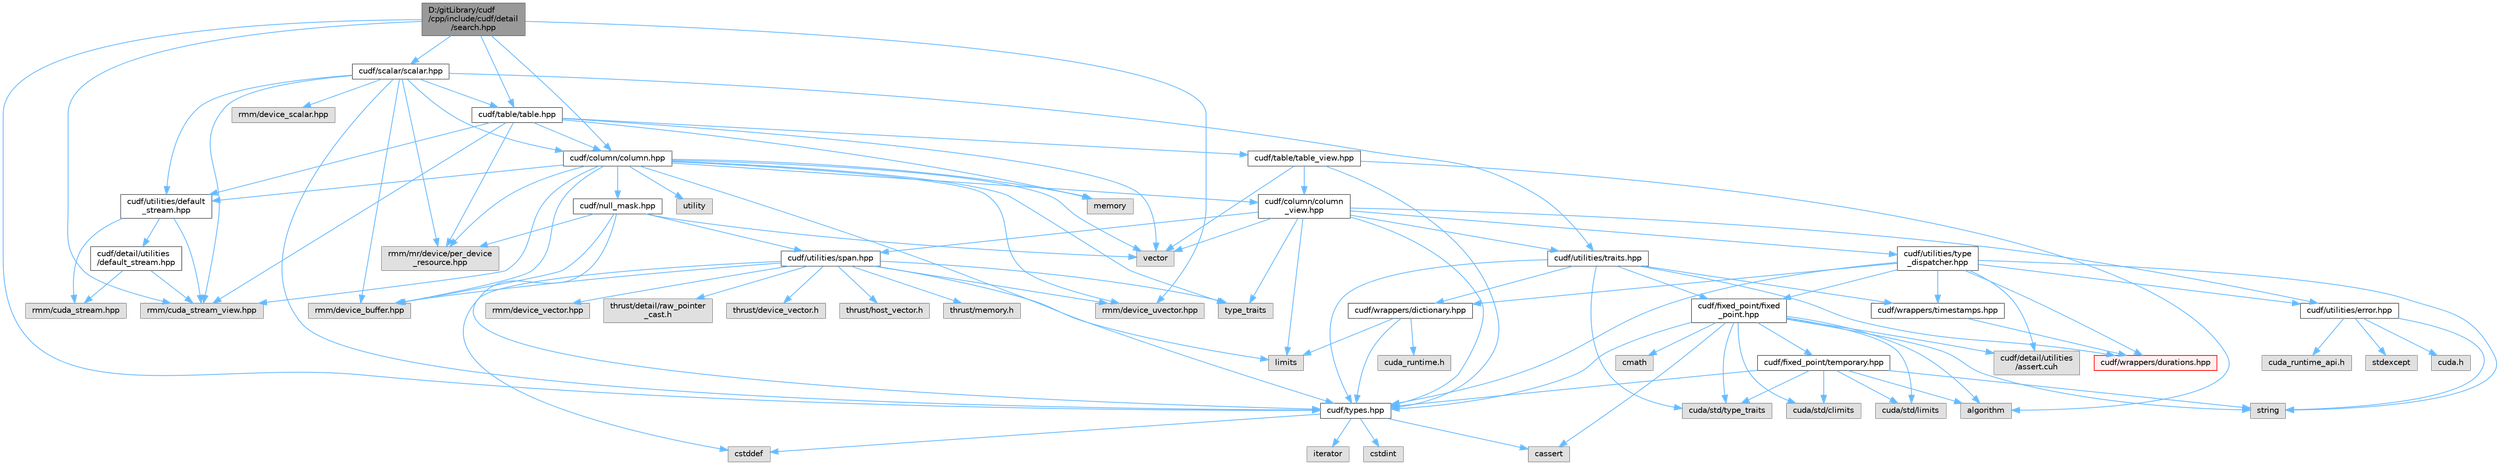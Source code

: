 digraph "D:/gitLibrary/cudf/cpp/include/cudf/detail/search.hpp"
{
 // LATEX_PDF_SIZE
  bgcolor="transparent";
  edge [fontname=Helvetica,fontsize=10,labelfontname=Helvetica,labelfontsize=10];
  node [fontname=Helvetica,fontsize=10,shape=box,height=0.2,width=0.4];
  Node1 [id="Node000001",label="D:/gitLibrary/cudf\l/cpp/include/cudf/detail\l/search.hpp",height=0.2,width=0.4,color="gray40", fillcolor="grey60", style="filled", fontcolor="black",tooltip=" "];
  Node1 -> Node2 [id="edge109_Node000001_Node000002",color="steelblue1",style="solid",tooltip=" "];
  Node2 [id="Node000002",label="cudf/column/column.hpp",height=0.2,width=0.4,color="grey40", fillcolor="white", style="filled",URL="$column_8hpp.html",tooltip="Class definition for cudf::column"];
  Node2 -> Node3 [id="edge110_Node000002_Node000003",color="steelblue1",style="solid",tooltip=" "];
  Node3 [id="Node000003",label="cudf/column/column\l_view.hpp",height=0.2,width=0.4,color="grey40", fillcolor="white", style="filled",URL="$column__view_8hpp.html",tooltip="column view class definitions"];
  Node3 -> Node4 [id="edge111_Node000003_Node000004",color="steelblue1",style="solid",tooltip=" "];
  Node4 [id="Node000004",label="cudf/types.hpp",height=0.2,width=0.4,color="grey40", fillcolor="white", style="filled",URL="$types_8hpp.html",tooltip="Type declarations for libcudf."];
  Node4 -> Node5 [id="edge112_Node000004_Node000005",color="steelblue1",style="solid",tooltip=" "];
  Node5 [id="Node000005",label="cassert",height=0.2,width=0.4,color="grey60", fillcolor="#E0E0E0", style="filled",tooltip=" "];
  Node4 -> Node6 [id="edge113_Node000004_Node000006",color="steelblue1",style="solid",tooltip=" "];
  Node6 [id="Node000006",label="cstddef",height=0.2,width=0.4,color="grey60", fillcolor="#E0E0E0", style="filled",tooltip=" "];
  Node4 -> Node7 [id="edge114_Node000004_Node000007",color="steelblue1",style="solid",tooltip=" "];
  Node7 [id="Node000007",label="cstdint",height=0.2,width=0.4,color="grey60", fillcolor="#E0E0E0", style="filled",tooltip=" "];
  Node4 -> Node8 [id="edge115_Node000004_Node000008",color="steelblue1",style="solid",tooltip=" "];
  Node8 [id="Node000008",label="iterator",height=0.2,width=0.4,color="grey60", fillcolor="#E0E0E0", style="filled",tooltip=" "];
  Node3 -> Node9 [id="edge116_Node000003_Node000009",color="steelblue1",style="solid",tooltip=" "];
  Node9 [id="Node000009",label="cudf/utilities/error.hpp",height=0.2,width=0.4,color="grey40", fillcolor="white", style="filled",URL="$error_8hpp.html",tooltip=" "];
  Node9 -> Node10 [id="edge117_Node000009_Node000010",color="steelblue1",style="solid",tooltip=" "];
  Node10 [id="Node000010",label="cuda.h",height=0.2,width=0.4,color="grey60", fillcolor="#E0E0E0", style="filled",tooltip=" "];
  Node9 -> Node11 [id="edge118_Node000009_Node000011",color="steelblue1",style="solid",tooltip=" "];
  Node11 [id="Node000011",label="cuda_runtime_api.h",height=0.2,width=0.4,color="grey60", fillcolor="#E0E0E0", style="filled",tooltip=" "];
  Node9 -> Node12 [id="edge119_Node000009_Node000012",color="steelblue1",style="solid",tooltip=" "];
  Node12 [id="Node000012",label="stdexcept",height=0.2,width=0.4,color="grey60", fillcolor="#E0E0E0", style="filled",tooltip=" "];
  Node9 -> Node13 [id="edge120_Node000009_Node000013",color="steelblue1",style="solid",tooltip=" "];
  Node13 [id="Node000013",label="string",height=0.2,width=0.4,color="grey60", fillcolor="#E0E0E0", style="filled",tooltip=" "];
  Node3 -> Node14 [id="edge121_Node000003_Node000014",color="steelblue1",style="solid",tooltip=" "];
  Node14 [id="Node000014",label="cudf/utilities/span.hpp",height=0.2,width=0.4,color="grey40", fillcolor="white", style="filled",URL="$span_8hpp.html",tooltip=" "];
  Node14 -> Node15 [id="edge122_Node000014_Node000015",color="steelblue1",style="solid",tooltip=" "];
  Node15 [id="Node000015",label="rmm/device_buffer.hpp",height=0.2,width=0.4,color="grey60", fillcolor="#E0E0E0", style="filled",tooltip=" "];
  Node14 -> Node16 [id="edge123_Node000014_Node000016",color="steelblue1",style="solid",tooltip=" "];
  Node16 [id="Node000016",label="rmm/device_uvector.hpp",height=0.2,width=0.4,color="grey60", fillcolor="#E0E0E0", style="filled",tooltip=" "];
  Node14 -> Node17 [id="edge124_Node000014_Node000017",color="steelblue1",style="solid",tooltip=" "];
  Node17 [id="Node000017",label="rmm/device_vector.hpp",height=0.2,width=0.4,color="grey60", fillcolor="#E0E0E0", style="filled",tooltip=" "];
  Node14 -> Node18 [id="edge125_Node000014_Node000018",color="steelblue1",style="solid",tooltip=" "];
  Node18 [id="Node000018",label="thrust/detail/raw_pointer\l_cast.h",height=0.2,width=0.4,color="grey60", fillcolor="#E0E0E0", style="filled",tooltip=" "];
  Node14 -> Node19 [id="edge126_Node000014_Node000019",color="steelblue1",style="solid",tooltip=" "];
  Node19 [id="Node000019",label="thrust/device_vector.h",height=0.2,width=0.4,color="grey60", fillcolor="#E0E0E0", style="filled",tooltip=" "];
  Node14 -> Node20 [id="edge127_Node000014_Node000020",color="steelblue1",style="solid",tooltip=" "];
  Node20 [id="Node000020",label="thrust/host_vector.h",height=0.2,width=0.4,color="grey60", fillcolor="#E0E0E0", style="filled",tooltip=" "];
  Node14 -> Node21 [id="edge128_Node000014_Node000021",color="steelblue1",style="solid",tooltip=" "];
  Node21 [id="Node000021",label="thrust/memory.h",height=0.2,width=0.4,color="grey60", fillcolor="#E0E0E0", style="filled",tooltip=" "];
  Node14 -> Node6 [id="edge129_Node000014_Node000006",color="steelblue1",style="solid",tooltip=" "];
  Node14 -> Node22 [id="edge130_Node000014_Node000022",color="steelblue1",style="solid",tooltip=" "];
  Node22 [id="Node000022",label="limits",height=0.2,width=0.4,color="grey60", fillcolor="#E0E0E0", style="filled",tooltip=" "];
  Node14 -> Node23 [id="edge131_Node000014_Node000023",color="steelblue1",style="solid",tooltip=" "];
  Node23 [id="Node000023",label="type_traits",height=0.2,width=0.4,color="grey60", fillcolor="#E0E0E0", style="filled",tooltip=" "];
  Node3 -> Node24 [id="edge132_Node000003_Node000024",color="steelblue1",style="solid",tooltip=" "];
  Node24 [id="Node000024",label="cudf/utilities/traits.hpp",height=0.2,width=0.4,color="grey40", fillcolor="white", style="filled",URL="$traits_8hpp.html",tooltip=" "];
  Node24 -> Node25 [id="edge133_Node000024_Node000025",color="steelblue1",style="solid",tooltip=" "];
  Node25 [id="Node000025",label="cudf/fixed_point/fixed\l_point.hpp",height=0.2,width=0.4,color="grey40", fillcolor="white", style="filled",URL="$fixed__point_8hpp.html",tooltip="Class definition for fixed point data type"];
  Node25 -> Node26 [id="edge134_Node000025_Node000026",color="steelblue1",style="solid",tooltip=" "];
  Node26 [id="Node000026",label="cudf/detail/utilities\l/assert.cuh",height=0.2,width=0.4,color="grey60", fillcolor="#E0E0E0", style="filled",tooltip=" "];
  Node25 -> Node27 [id="edge135_Node000025_Node000027",color="steelblue1",style="solid",tooltip=" "];
  Node27 [id="Node000027",label="cudf/fixed_point/temporary.hpp",height=0.2,width=0.4,color="grey40", fillcolor="white", style="filled",URL="$temporary_8hpp.html",tooltip=" "];
  Node27 -> Node4 [id="edge136_Node000027_Node000004",color="steelblue1",style="solid",tooltip=" "];
  Node27 -> Node28 [id="edge137_Node000027_Node000028",color="steelblue1",style="solid",tooltip=" "];
  Node28 [id="Node000028",label="cuda/std/climits",height=0.2,width=0.4,color="grey60", fillcolor="#E0E0E0", style="filled",tooltip=" "];
  Node27 -> Node29 [id="edge138_Node000027_Node000029",color="steelblue1",style="solid",tooltip=" "];
  Node29 [id="Node000029",label="cuda/std/limits",height=0.2,width=0.4,color="grey60", fillcolor="#E0E0E0", style="filled",tooltip=" "];
  Node27 -> Node30 [id="edge139_Node000027_Node000030",color="steelblue1",style="solid",tooltip=" "];
  Node30 [id="Node000030",label="cuda/std/type_traits",height=0.2,width=0.4,color="grey60", fillcolor="#E0E0E0", style="filled",tooltip=" "];
  Node27 -> Node31 [id="edge140_Node000027_Node000031",color="steelblue1",style="solid",tooltip=" "];
  Node31 [id="Node000031",label="algorithm",height=0.2,width=0.4,color="grey60", fillcolor="#E0E0E0", style="filled",tooltip=" "];
  Node27 -> Node13 [id="edge141_Node000027_Node000013",color="steelblue1",style="solid",tooltip=" "];
  Node25 -> Node4 [id="edge142_Node000025_Node000004",color="steelblue1",style="solid",tooltip=" "];
  Node25 -> Node28 [id="edge143_Node000025_Node000028",color="steelblue1",style="solid",tooltip=" "];
  Node25 -> Node29 [id="edge144_Node000025_Node000029",color="steelblue1",style="solid",tooltip=" "];
  Node25 -> Node30 [id="edge145_Node000025_Node000030",color="steelblue1",style="solid",tooltip=" "];
  Node25 -> Node31 [id="edge146_Node000025_Node000031",color="steelblue1",style="solid",tooltip=" "];
  Node25 -> Node5 [id="edge147_Node000025_Node000005",color="steelblue1",style="solid",tooltip=" "];
  Node25 -> Node32 [id="edge148_Node000025_Node000032",color="steelblue1",style="solid",tooltip=" "];
  Node32 [id="Node000032",label="cmath",height=0.2,width=0.4,color="grey60", fillcolor="#E0E0E0", style="filled",tooltip=" "];
  Node25 -> Node13 [id="edge149_Node000025_Node000013",color="steelblue1",style="solid",tooltip=" "];
  Node24 -> Node4 [id="edge150_Node000024_Node000004",color="steelblue1",style="solid",tooltip=" "];
  Node24 -> Node33 [id="edge151_Node000024_Node000033",color="steelblue1",style="solid",tooltip=" "];
  Node33 [id="Node000033",label="cudf/wrappers/dictionary.hpp",height=0.2,width=0.4,color="grey40", fillcolor="white", style="filled",URL="$dictionary_8hpp.html",tooltip="Concrete type definition for dictionary columns."];
  Node33 -> Node34 [id="edge152_Node000033_Node000034",color="steelblue1",style="solid",tooltip=" "];
  Node34 [id="Node000034",label="cuda_runtime.h",height=0.2,width=0.4,color="grey60", fillcolor="#E0E0E0", style="filled",tooltip=" "];
  Node33 -> Node4 [id="edge153_Node000033_Node000004",color="steelblue1",style="solid",tooltip=" "];
  Node33 -> Node22 [id="edge154_Node000033_Node000022",color="steelblue1",style="solid",tooltip=" "];
  Node24 -> Node35 [id="edge155_Node000024_Node000035",color="steelblue1",style="solid",tooltip=" "];
  Node35 [id="Node000035",label="cudf/wrappers/durations.hpp",height=0.2,width=0.4,color="red", fillcolor="#FFF0F0", style="filled",URL="$durations_8hpp.html",tooltip="Concrete type definitions for int32_t and int64_t durations in varying resolutions."];
  Node24 -> Node37 [id="edge156_Node000024_Node000037",color="steelblue1",style="solid",tooltip=" "];
  Node37 [id="Node000037",label="cudf/wrappers/timestamps.hpp",height=0.2,width=0.4,color="grey40", fillcolor="white", style="filled",URL="$timestamps_8hpp.html",tooltip="Concrete type definitions for int32_t and int64_t timestamps in varying resolutions as durations sinc..."];
  Node37 -> Node35 [id="edge157_Node000037_Node000035",color="steelblue1",style="solid",tooltip=" "];
  Node24 -> Node30 [id="edge158_Node000024_Node000030",color="steelblue1",style="solid",tooltip=" "];
  Node3 -> Node38 [id="edge159_Node000003_Node000038",color="steelblue1",style="solid",tooltip=" "];
  Node38 [id="Node000038",label="cudf/utilities/type\l_dispatcher.hpp",height=0.2,width=0.4,color="grey40", fillcolor="white", style="filled",URL="$type__dispatcher_8hpp.html",tooltip="Defines the mapping between cudf::type_id runtime type information and concrete C++ types."];
  Node38 -> Node26 [id="edge160_Node000038_Node000026",color="steelblue1",style="solid",tooltip=" "];
  Node38 -> Node25 [id="edge161_Node000038_Node000025",color="steelblue1",style="solid",tooltip=" "];
  Node38 -> Node4 [id="edge162_Node000038_Node000004",color="steelblue1",style="solid",tooltip=" "];
  Node38 -> Node9 [id="edge163_Node000038_Node000009",color="steelblue1",style="solid",tooltip=" "];
  Node38 -> Node33 [id="edge164_Node000038_Node000033",color="steelblue1",style="solid",tooltip=" "];
  Node38 -> Node35 [id="edge165_Node000038_Node000035",color="steelblue1",style="solid",tooltip=" "];
  Node38 -> Node37 [id="edge166_Node000038_Node000037",color="steelblue1",style="solid",tooltip=" "];
  Node38 -> Node13 [id="edge167_Node000038_Node000013",color="steelblue1",style="solid",tooltip=" "];
  Node3 -> Node22 [id="edge168_Node000003_Node000022",color="steelblue1",style="solid",tooltip=" "];
  Node3 -> Node23 [id="edge169_Node000003_Node000023",color="steelblue1",style="solid",tooltip=" "];
  Node3 -> Node39 [id="edge170_Node000003_Node000039",color="steelblue1",style="solid",tooltip=" "];
  Node39 [id="Node000039",label="vector",height=0.2,width=0.4,color="grey60", fillcolor="#E0E0E0", style="filled",tooltip=" "];
  Node2 -> Node40 [id="edge171_Node000002_Node000040",color="steelblue1",style="solid",tooltip=" "];
  Node40 [id="Node000040",label="cudf/null_mask.hpp",height=0.2,width=0.4,color="grey40", fillcolor="white", style="filled",URL="$null__mask_8hpp.html",tooltip="APIs for managing validity bitmasks"];
  Node40 -> Node4 [id="edge172_Node000040_Node000004",color="steelblue1",style="solid",tooltip=" "];
  Node40 -> Node14 [id="edge173_Node000040_Node000014",color="steelblue1",style="solid",tooltip=" "];
  Node40 -> Node15 [id="edge174_Node000040_Node000015",color="steelblue1",style="solid",tooltip=" "];
  Node40 -> Node41 [id="edge175_Node000040_Node000041",color="steelblue1",style="solid",tooltip=" "];
  Node41 [id="Node000041",label="rmm/mr/device/per_device\l_resource.hpp",height=0.2,width=0.4,color="grey60", fillcolor="#E0E0E0", style="filled",tooltip=" "];
  Node40 -> Node39 [id="edge176_Node000040_Node000039",color="steelblue1",style="solid",tooltip=" "];
  Node2 -> Node4 [id="edge177_Node000002_Node000004",color="steelblue1",style="solid",tooltip=" "];
  Node2 -> Node42 [id="edge178_Node000002_Node000042",color="steelblue1",style="solid",tooltip=" "];
  Node42 [id="Node000042",label="cudf/utilities/default\l_stream.hpp",height=0.2,width=0.4,color="grey40", fillcolor="white", style="filled",URL="$utilities_2default__stream_8hpp.html",tooltip=" "];
  Node42 -> Node43 [id="edge179_Node000042_Node000043",color="steelblue1",style="solid",tooltip=" "];
  Node43 [id="Node000043",label="cudf/detail/utilities\l/default_stream.hpp",height=0.2,width=0.4,color="grey40", fillcolor="white", style="filled",URL="$detail_2utilities_2default__stream_8hpp.html",tooltip=" "];
  Node43 -> Node44 [id="edge180_Node000043_Node000044",color="steelblue1",style="solid",tooltip=" "];
  Node44 [id="Node000044",label="rmm/cuda_stream.hpp",height=0.2,width=0.4,color="grey60", fillcolor="#E0E0E0", style="filled",tooltip=" "];
  Node43 -> Node45 [id="edge181_Node000043_Node000045",color="steelblue1",style="solid",tooltip=" "];
  Node45 [id="Node000045",label="rmm/cuda_stream_view.hpp",height=0.2,width=0.4,color="grey60", fillcolor="#E0E0E0", style="filled",tooltip=" "];
  Node42 -> Node44 [id="edge182_Node000042_Node000044",color="steelblue1",style="solid",tooltip=" "];
  Node42 -> Node45 [id="edge183_Node000042_Node000045",color="steelblue1",style="solid",tooltip=" "];
  Node2 -> Node45 [id="edge184_Node000002_Node000045",color="steelblue1",style="solid",tooltip=" "];
  Node2 -> Node15 [id="edge185_Node000002_Node000015",color="steelblue1",style="solid",tooltip=" "];
  Node2 -> Node16 [id="edge186_Node000002_Node000016",color="steelblue1",style="solid",tooltip=" "];
  Node2 -> Node41 [id="edge187_Node000002_Node000041",color="steelblue1",style="solid",tooltip=" "];
  Node2 -> Node46 [id="edge188_Node000002_Node000046",color="steelblue1",style="solid",tooltip=" "];
  Node46 [id="Node000046",label="memory",height=0.2,width=0.4,color="grey60", fillcolor="#E0E0E0", style="filled",tooltip=" "];
  Node2 -> Node23 [id="edge189_Node000002_Node000023",color="steelblue1",style="solid",tooltip=" "];
  Node2 -> Node47 [id="edge190_Node000002_Node000047",color="steelblue1",style="solid",tooltip=" "];
  Node47 [id="Node000047",label="utility",height=0.2,width=0.4,color="grey60", fillcolor="#E0E0E0", style="filled",tooltip=" "];
  Node2 -> Node39 [id="edge191_Node000002_Node000039",color="steelblue1",style="solid",tooltip=" "];
  Node1 -> Node48 [id="edge192_Node000001_Node000048",color="steelblue1",style="solid",tooltip=" "];
  Node48 [id="Node000048",label="cudf/scalar/scalar.hpp",height=0.2,width=0.4,color="grey40", fillcolor="white", style="filled",URL="$scalar_8hpp.html",tooltip="Class definitions for cudf::scalar"];
  Node48 -> Node2 [id="edge193_Node000048_Node000002",color="steelblue1",style="solid",tooltip=" "];
  Node48 -> Node49 [id="edge194_Node000048_Node000049",color="steelblue1",style="solid",tooltip=" "];
  Node49 [id="Node000049",label="cudf/table/table.hpp",height=0.2,width=0.4,color="grey40", fillcolor="white", style="filled",URL="$table_8hpp.html",tooltip="Class definition for cudf::table"];
  Node49 -> Node2 [id="edge195_Node000049_Node000002",color="steelblue1",style="solid",tooltip=" "];
  Node49 -> Node50 [id="edge196_Node000049_Node000050",color="steelblue1",style="solid",tooltip=" "];
  Node50 [id="Node000050",label="cudf/table/table_view.hpp",height=0.2,width=0.4,color="grey40", fillcolor="white", style="filled",URL="$table__view_8hpp.html",tooltip="Class definitions for (mutable)_table_view"];
  Node50 -> Node3 [id="edge197_Node000050_Node000003",color="steelblue1",style="solid",tooltip=" "];
  Node50 -> Node4 [id="edge198_Node000050_Node000004",color="steelblue1",style="solid",tooltip=" "];
  Node50 -> Node31 [id="edge199_Node000050_Node000031",color="steelblue1",style="solid",tooltip=" "];
  Node50 -> Node39 [id="edge200_Node000050_Node000039",color="steelblue1",style="solid",tooltip=" "];
  Node49 -> Node42 [id="edge201_Node000049_Node000042",color="steelblue1",style="solid",tooltip=" "];
  Node49 -> Node45 [id="edge202_Node000049_Node000045",color="steelblue1",style="solid",tooltip=" "];
  Node49 -> Node41 [id="edge203_Node000049_Node000041",color="steelblue1",style="solid",tooltip=" "];
  Node49 -> Node46 [id="edge204_Node000049_Node000046",color="steelblue1",style="solid",tooltip=" "];
  Node49 -> Node39 [id="edge205_Node000049_Node000039",color="steelblue1",style="solid",tooltip=" "];
  Node48 -> Node4 [id="edge206_Node000048_Node000004",color="steelblue1",style="solid",tooltip=" "];
  Node48 -> Node42 [id="edge207_Node000048_Node000042",color="steelblue1",style="solid",tooltip=" "];
  Node48 -> Node24 [id="edge208_Node000048_Node000024",color="steelblue1",style="solid",tooltip=" "];
  Node48 -> Node45 [id="edge209_Node000048_Node000045",color="steelblue1",style="solid",tooltip=" "];
  Node48 -> Node15 [id="edge210_Node000048_Node000015",color="steelblue1",style="solid",tooltip=" "];
  Node48 -> Node51 [id="edge211_Node000048_Node000051",color="steelblue1",style="solid",tooltip=" "];
  Node51 [id="Node000051",label="rmm/device_scalar.hpp",height=0.2,width=0.4,color="grey60", fillcolor="#E0E0E0", style="filled",tooltip=" "];
  Node48 -> Node41 [id="edge212_Node000048_Node000041",color="steelblue1",style="solid",tooltip=" "];
  Node1 -> Node49 [id="edge213_Node000001_Node000049",color="steelblue1",style="solid",tooltip=" "];
  Node1 -> Node4 [id="edge214_Node000001_Node000004",color="steelblue1",style="solid",tooltip=" "];
  Node1 -> Node45 [id="edge215_Node000001_Node000045",color="steelblue1",style="solid",tooltip=" "];
  Node1 -> Node16 [id="edge216_Node000001_Node000016",color="steelblue1",style="solid",tooltip=" "];
}
